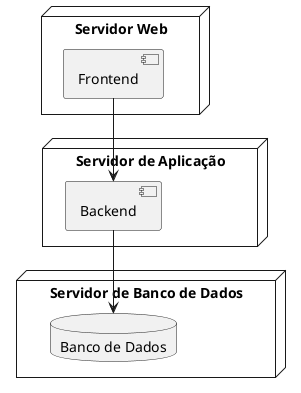 @startuml
node "Servidor Web" {
    component Frontend
}

node "Servidor de Aplicação" {
    component Backend
}

node "Servidor de Banco de Dados" {
    database "Banco de Dados"
}

Frontend --> Backend
Backend --> "Banco de Dados"
@enduml

